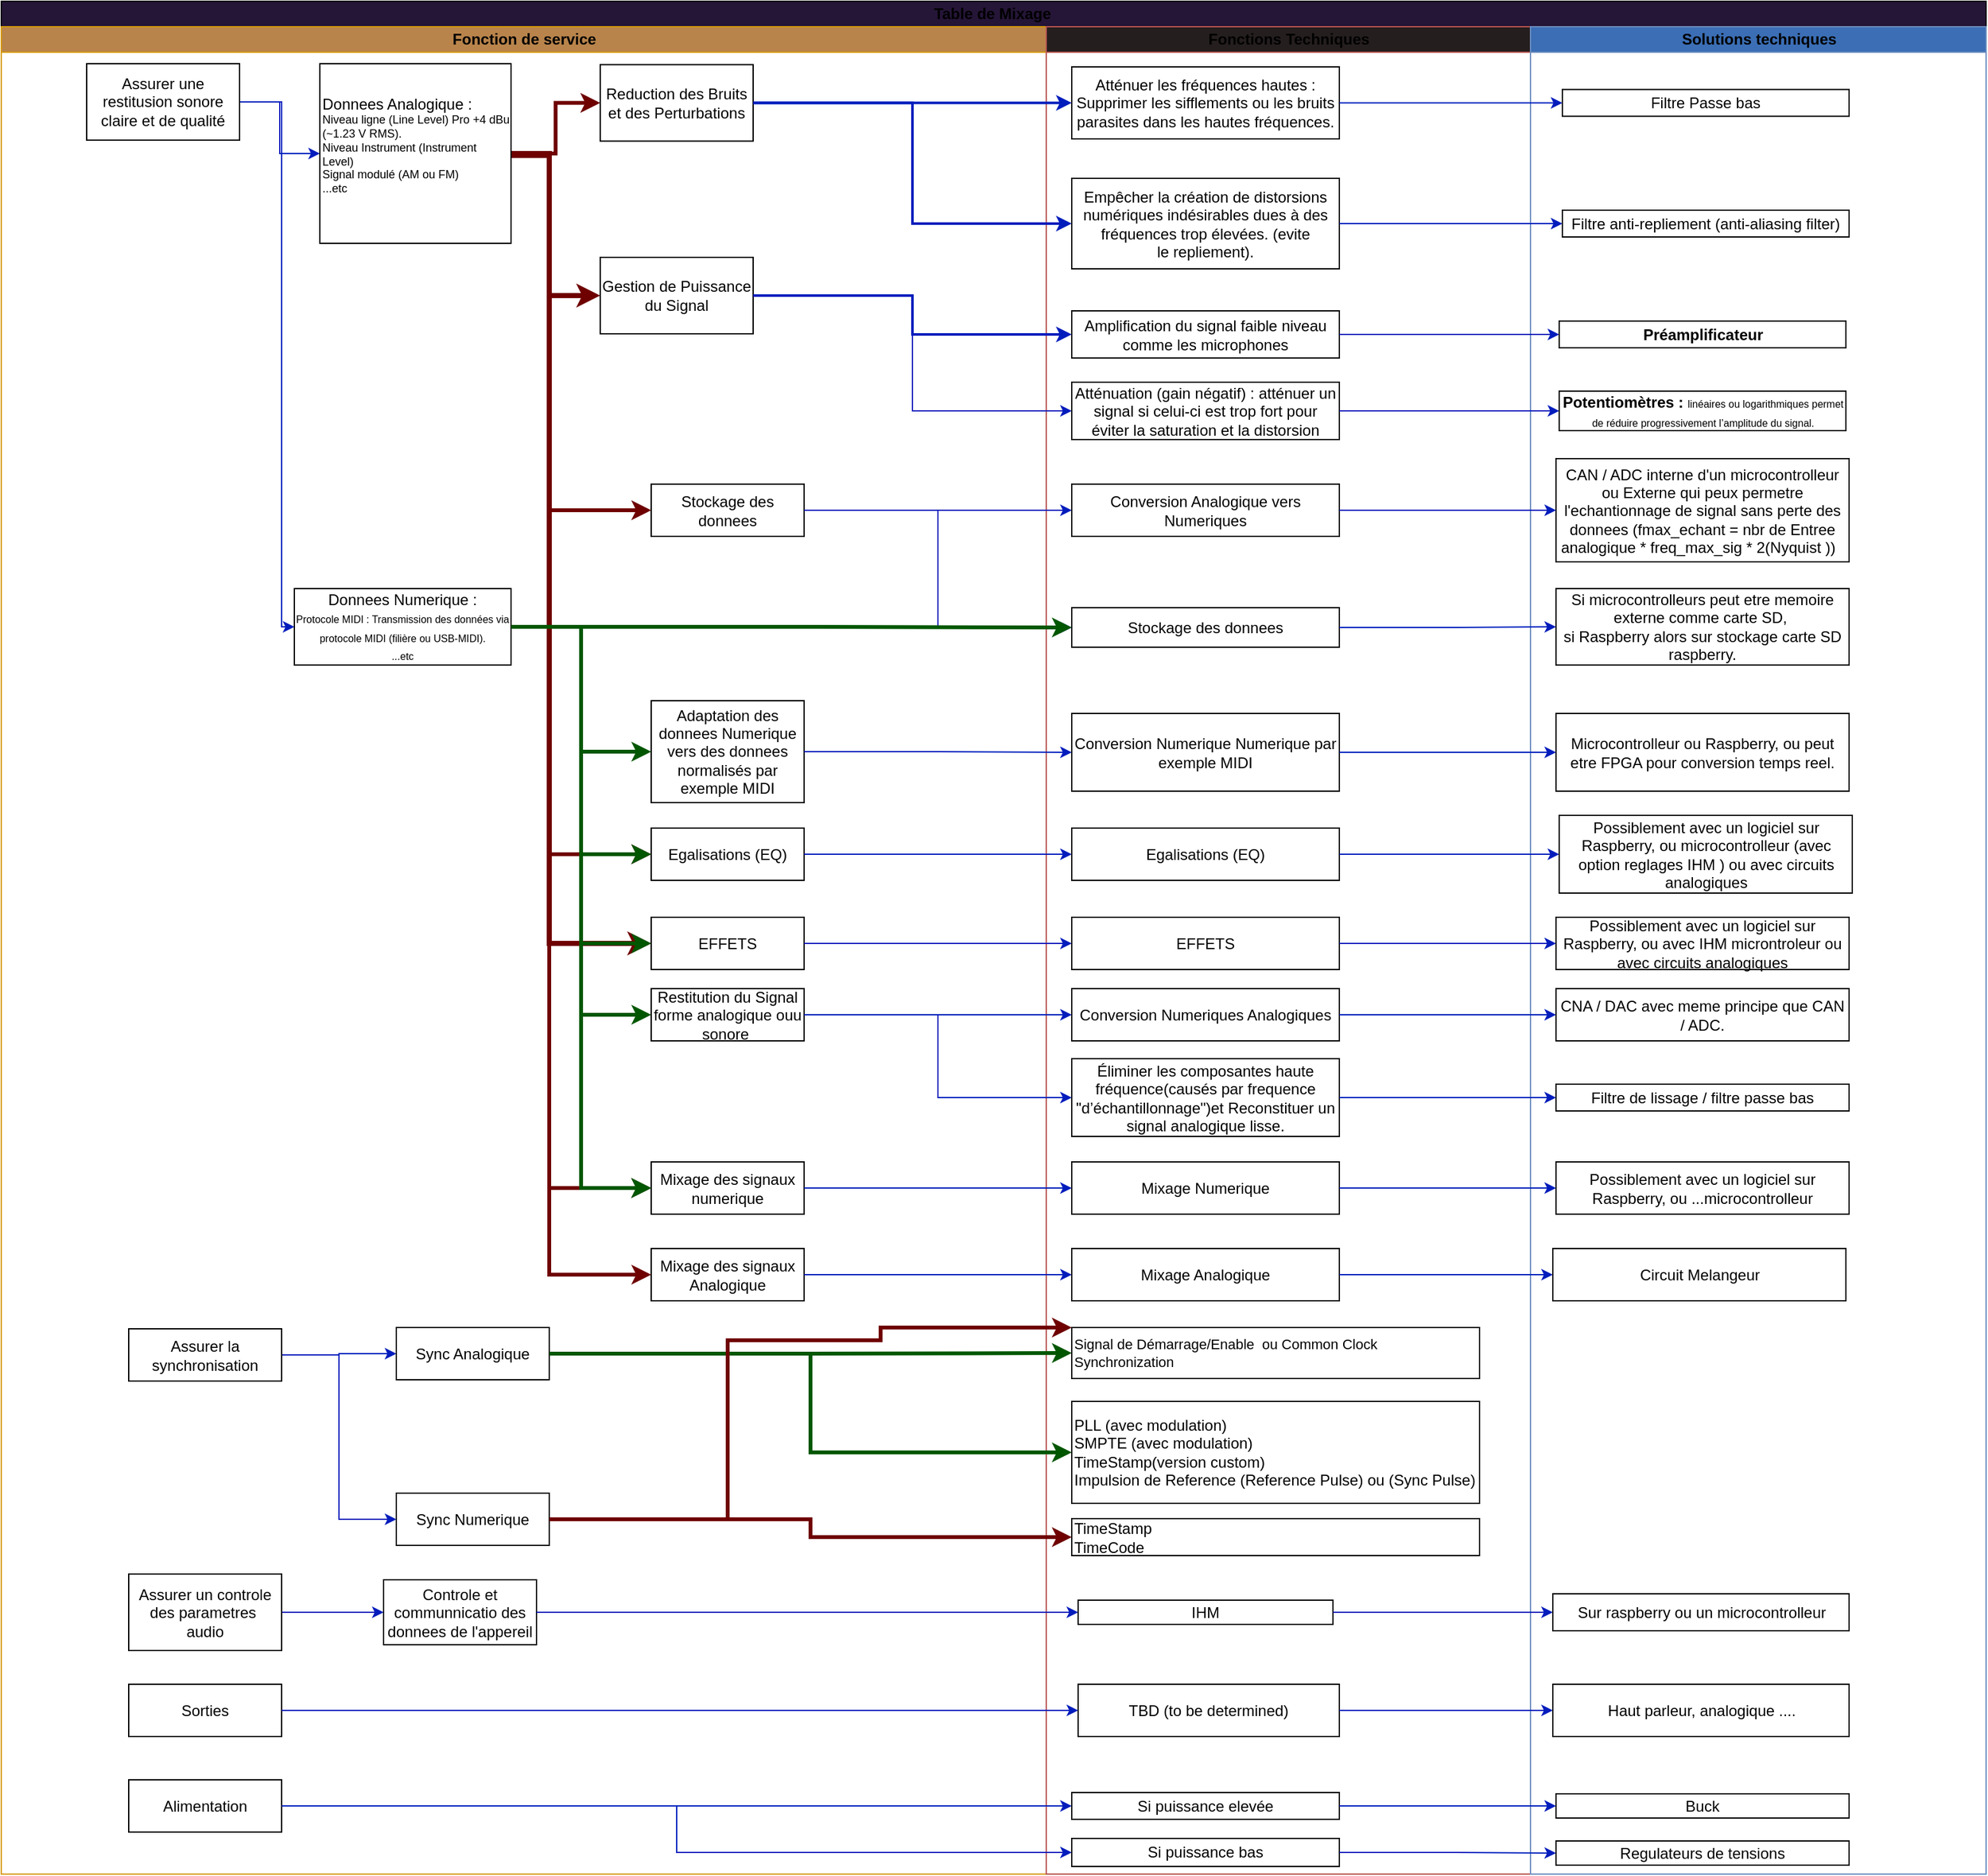 <mxfile version="24.7.17">
  <diagram id="6a731a19-8d31-9384-78a2-239565b7b9f0" name="Page-1">
    <mxGraphModel dx="3647" dy="711" grid="1" gridSize="10" guides="1" tooltips="1" connect="1" arrows="1" fold="1" page="1" pageScale="1" pageWidth="1169" pageHeight="827" background="none" math="0" shadow="0">
      <root>
        <mxCell id="0" />
        <mxCell id="1" parent="0" />
        <mxCell id="WxhljROpXA_u65GxqI4i-143" value="Table de Mixage&amp;nbsp;" style="swimlane;childLayout=stackLayout;resizeParent=1;resizeParentMax=0;startSize=20;html=1;fillColor=#251537;" parent="1" vertex="1">
          <mxGeometry x="-140" y="889" width="1557.5" height="1470" as="geometry" />
        </mxCell>
        <mxCell id="WxhljROpXA_u65GxqI4i-144" value="Fonction de service" style="swimlane;startSize=20;html=1;fillColor=#b9844b;strokeColor=#d79b00;" parent="WxhljROpXA_u65GxqI4i-143" vertex="1">
          <mxGeometry y="20" width="820" height="1450" as="geometry" />
        </mxCell>
        <mxCell id="Zh6ptsymcPPEeOih6X1j-1" value="Reduction des Bruits et des Perturbations" style="rounded=0;whiteSpace=wrap;html=1;" parent="WxhljROpXA_u65GxqI4i-144" vertex="1">
          <mxGeometry x="470" y="29.75" width="120" height="60" as="geometry" />
        </mxCell>
        <mxCell id="Zh6ptsymcPPEeOih6X1j-2" value="Gestion de Puissance du Signal" style="rounded=0;whiteSpace=wrap;html=1;" parent="WxhljROpXA_u65GxqI4i-144" vertex="1">
          <mxGeometry x="470" y="181" width="120" height="60" as="geometry" />
        </mxCell>
        <mxCell id="Zh6ptsymcPPEeOih6X1j-5" value="Stockage des donnees" style="rounded=0;whiteSpace=wrap;html=1;" parent="WxhljROpXA_u65GxqI4i-144" vertex="1">
          <mxGeometry x="510" y="359" width="120" height="41" as="geometry" />
        </mxCell>
        <mxCell id="Zh6ptsymcPPEeOih6X1j-6" value="Egalisations (EQ)" style="rounded=0;whiteSpace=wrap;html=1;" parent="WxhljROpXA_u65GxqI4i-144" vertex="1">
          <mxGeometry x="510" y="629" width="120" height="41" as="geometry" />
        </mxCell>
        <mxCell id="Zh6ptsymcPPEeOih6X1j-7" value="EFFETS" style="rounded=0;whiteSpace=wrap;html=1;" parent="WxhljROpXA_u65GxqI4i-144" vertex="1">
          <mxGeometry x="510" y="699" width="120" height="41" as="geometry" />
        </mxCell>
        <mxCell id="Zh6ptsymcPPEeOih6X1j-8" value="Restitution du Signal forme analogique ouu sonore&amp;nbsp;" style="rounded=0;whiteSpace=wrap;html=1;" parent="WxhljROpXA_u65GxqI4i-144" vertex="1">
          <mxGeometry x="510" y="755" width="120" height="41" as="geometry" />
        </mxCell>
        <mxCell id="Zh6ptsymcPPEeOih6X1j-10" value="Mixage des signaux numerique" style="rounded=0;whiteSpace=wrap;html=1;" parent="WxhljROpXA_u65GxqI4i-144" vertex="1">
          <mxGeometry x="510" y="891" width="120" height="41" as="geometry" />
        </mxCell>
        <mxCell id="Zh6ptsymcPPEeOih6X1j-4" value="Adaptation des donnees Numerique vers des donnees normalisés par exemple MIDI" style="rounded=0;whiteSpace=wrap;html=1;" parent="WxhljROpXA_u65GxqI4i-144" vertex="1">
          <mxGeometry x="510" y="529" width="120" height="80" as="geometry" />
        </mxCell>
        <mxCell id="Zh6ptsymcPPEeOih6X1j-11" value="Mixage des signaux Analogique" style="rounded=0;whiteSpace=wrap;html=1;" parent="WxhljROpXA_u65GxqI4i-144" vertex="1">
          <mxGeometry x="510" y="959" width="120" height="41" as="geometry" />
        </mxCell>
        <mxCell id="Zh6ptsymcPPEeOih6X1j-28" value="Sync Numerique" style="rounded=0;whiteSpace=wrap;html=1;" parent="WxhljROpXA_u65GxqI4i-144" vertex="1">
          <mxGeometry x="310" y="1151" width="120" height="41" as="geometry" />
        </mxCell>
        <mxCell id="Zh6ptsymcPPEeOih6X1j-29" value="Controle et communnicatio des donnees de l&#39;appereil" style="rounded=0;whiteSpace=wrap;html=1;" parent="WxhljROpXA_u65GxqI4i-144" vertex="1">
          <mxGeometry x="300" y="1219" width="120" height="51" as="geometry" />
        </mxCell>
        <mxCell id="Zh6ptsymcPPEeOih6X1j-12" value="Sorties" style="rounded=0;whiteSpace=wrap;html=1;" parent="WxhljROpXA_u65GxqI4i-144" vertex="1">
          <mxGeometry x="100" y="1301" width="120" height="41" as="geometry" />
        </mxCell>
        <mxCell id="Zh6ptsymcPPEeOih6X1j-44" value="Alimentation" style="rounded=0;whiteSpace=wrap;html=1;" parent="WxhljROpXA_u65GxqI4i-144" vertex="1">
          <mxGeometry x="100" y="1376" width="120" height="41" as="geometry" />
        </mxCell>
        <mxCell id="AlM63dtBuZWH9FZEEwoS-2" style="edgeStyle=orthogonalEdgeStyle;rounded=0;orthogonalLoop=1;jettySize=auto;html=1;exitX=1;exitY=0.5;exitDx=0;exitDy=0;entryX=0;entryY=0.5;entryDx=0;entryDy=0;fillColor=#0050ef;strokeColor=#001DBC;" parent="WxhljROpXA_u65GxqI4i-144" source="2kZqm64FnTIh9KLLjt35-1" target="AlM63dtBuZWH9FZEEwoS-3" edge="1">
          <mxGeometry relative="1" as="geometry">
            <mxPoint x="160" y="59" as="targetPoint" />
          </mxGeometry>
        </mxCell>
        <mxCell id="AlM63dtBuZWH9FZEEwoS-19" style="edgeStyle=orthogonalEdgeStyle;rounded=0;orthogonalLoop=1;jettySize=auto;html=1;exitX=1;exitY=0.5;exitDx=0;exitDy=0;entryX=0;entryY=0.5;entryDx=0;entryDy=0;fillColor=#0050ef;strokeColor=#001DBC;" parent="WxhljROpXA_u65GxqI4i-144" source="2kZqm64FnTIh9KLLjt35-1" target="AlM63dtBuZWH9FZEEwoS-4" edge="1">
          <mxGeometry relative="1" as="geometry">
            <Array as="points">
              <mxPoint x="220" y="59" />
              <mxPoint x="220" y="471" />
            </Array>
          </mxGeometry>
        </mxCell>
        <mxCell id="2kZqm64FnTIh9KLLjt35-1" value="Assurer une restitusion sonore claire et de qualité" style="rounded=0;whiteSpace=wrap;html=1;" parent="WxhljROpXA_u65GxqI4i-144" vertex="1">
          <mxGeometry x="67" y="29" width="120" height="60" as="geometry" />
        </mxCell>
        <mxCell id="2kZqm64FnTIh9KLLjt35-12" style="edgeStyle=orthogonalEdgeStyle;rounded=0;orthogonalLoop=1;jettySize=auto;html=1;exitX=1;exitY=0.5;exitDx=0;exitDy=0;entryX=0;entryY=0.5;entryDx=0;entryDy=0;fillColor=#0050ef;strokeColor=#001DBC;" parent="WxhljROpXA_u65GxqI4i-144" source="2kZqm64FnTIh9KLLjt35-11" target="Zh6ptsymcPPEeOih6X1j-29" edge="1">
          <mxGeometry relative="1" as="geometry" />
        </mxCell>
        <mxCell id="2kZqm64FnTIh9KLLjt35-11" value="Assurer un controle des parametres&amp;nbsp; audio" style="rounded=0;whiteSpace=wrap;html=1;" parent="WxhljROpXA_u65GxqI4i-144" vertex="1">
          <mxGeometry x="100" y="1214.5" width="120" height="60" as="geometry" />
        </mxCell>
        <mxCell id="2kZqm64FnTIh9KLLjt35-14" style="edgeStyle=orthogonalEdgeStyle;rounded=0;orthogonalLoop=1;jettySize=auto;html=1;exitX=1;exitY=0.5;exitDx=0;exitDy=0;entryX=0;entryY=0.5;entryDx=0;entryDy=0;fillColor=#0050ef;strokeColor=#001DBC;" parent="WxhljROpXA_u65GxqI4i-144" source="2kZqm64FnTIh9KLLjt35-13" target="Zh6ptsymcPPEeOih6X1j-28" edge="1">
          <mxGeometry relative="1" as="geometry" />
        </mxCell>
        <mxCell id="AlM63dtBuZWH9FZEEwoS-23" style="edgeStyle=orthogonalEdgeStyle;rounded=0;orthogonalLoop=1;jettySize=auto;html=1;exitX=1;exitY=0.5;exitDx=0;exitDy=0;entryX=0;entryY=0.5;entryDx=0;entryDy=0;fillColor=#0050ef;strokeColor=#001DBC;" parent="WxhljROpXA_u65GxqI4i-144" source="2kZqm64FnTIh9KLLjt35-13" target="AlM63dtBuZWH9FZEEwoS-22" edge="1">
          <mxGeometry relative="1" as="geometry" />
        </mxCell>
        <mxCell id="2kZqm64FnTIh9KLLjt35-13" value="Assurer la synchronisation" style="rounded=0;whiteSpace=wrap;html=1;" parent="WxhljROpXA_u65GxqI4i-144" vertex="1">
          <mxGeometry x="100" y="1022" width="120" height="41" as="geometry" />
        </mxCell>
        <mxCell id="AlM63dtBuZWH9FZEEwoS-6" style="edgeStyle=orthogonalEdgeStyle;rounded=0;orthogonalLoop=1;jettySize=auto;html=1;exitX=1;exitY=0.5;exitDx=0;exitDy=0;entryX=0;entryY=0.5;entryDx=0;entryDy=0;fillColor=#a20025;strokeColor=#6F0000;strokeWidth=3;" parent="WxhljROpXA_u65GxqI4i-144" source="AlM63dtBuZWH9FZEEwoS-3" target="Zh6ptsymcPPEeOih6X1j-1" edge="1">
          <mxGeometry relative="1" as="geometry" />
        </mxCell>
        <mxCell id="AlM63dtBuZWH9FZEEwoS-7" style="edgeStyle=orthogonalEdgeStyle;rounded=0;orthogonalLoop=1;jettySize=auto;html=1;exitX=1;exitY=0.5;exitDx=0;exitDy=0;entryX=0;entryY=0.5;entryDx=0;entryDy=0;fillColor=#a20025;strokeColor=#6F0000;strokeWidth=4;" parent="WxhljROpXA_u65GxqI4i-144" source="AlM63dtBuZWH9FZEEwoS-3" target="Zh6ptsymcPPEeOih6X1j-2" edge="1">
          <mxGeometry relative="1" as="geometry">
            <Array as="points">
              <mxPoint x="430" y="100" />
              <mxPoint x="430" y="211" />
            </Array>
          </mxGeometry>
        </mxCell>
        <mxCell id="AlM63dtBuZWH9FZEEwoS-11" style="edgeStyle=orthogonalEdgeStyle;rounded=0;orthogonalLoop=1;jettySize=auto;html=1;exitX=1;exitY=0.5;exitDx=0;exitDy=0;entryX=0;entryY=0.5;entryDx=0;entryDy=0;fillColor=#a20025;strokeColor=#6F0000;strokeWidth=3;" parent="WxhljROpXA_u65GxqI4i-144" source="AlM63dtBuZWH9FZEEwoS-3" target="Zh6ptsymcPPEeOih6X1j-6" edge="1">
          <mxGeometry relative="1" as="geometry">
            <Array as="points">
              <mxPoint x="400" y="101" />
              <mxPoint x="430" y="101" />
              <mxPoint x="430" y="650" />
            </Array>
          </mxGeometry>
        </mxCell>
        <mxCell id="AlM63dtBuZWH9FZEEwoS-12" style="edgeStyle=orthogonalEdgeStyle;rounded=0;orthogonalLoop=1;jettySize=auto;html=1;exitX=1;exitY=0.5;exitDx=0;exitDy=0;entryX=0;entryY=0.5;entryDx=0;entryDy=0;fillColor=#a20025;strokeColor=#6F0000;strokeWidth=4;" parent="WxhljROpXA_u65GxqI4i-144" source="AlM63dtBuZWH9FZEEwoS-3" target="Zh6ptsymcPPEeOih6X1j-7" edge="1">
          <mxGeometry relative="1" as="geometry">
            <Array as="points">
              <mxPoint x="400" y="101" />
              <mxPoint x="430" y="101" />
              <mxPoint x="430" y="720" />
            </Array>
          </mxGeometry>
        </mxCell>
        <mxCell id="AlM63dtBuZWH9FZEEwoS-16" style="edgeStyle=orthogonalEdgeStyle;rounded=0;orthogonalLoop=1;jettySize=auto;html=1;exitX=1;exitY=0.5;exitDx=0;exitDy=0;entryX=0;entryY=0.5;entryDx=0;entryDy=0;fillColor=#a20025;strokeColor=#6F0000;strokeWidth=3;" parent="WxhljROpXA_u65GxqI4i-144" source="AlM63dtBuZWH9FZEEwoS-3" target="Zh6ptsymcPPEeOih6X1j-10" edge="1">
          <mxGeometry relative="1" as="geometry">
            <Array as="points">
              <mxPoint x="430" y="100" />
              <mxPoint x="430" y="912" />
            </Array>
          </mxGeometry>
        </mxCell>
        <mxCell id="AlM63dtBuZWH9FZEEwoS-18" style="edgeStyle=orthogonalEdgeStyle;rounded=0;orthogonalLoop=1;jettySize=auto;html=1;exitX=1;exitY=0.5;exitDx=0;exitDy=0;entryX=0;entryY=0.5;entryDx=0;entryDy=0;fillColor=#a20025;strokeColor=#6F0000;strokeWidth=3;" parent="WxhljROpXA_u65GxqI4i-144" source="AlM63dtBuZWH9FZEEwoS-3" target="Zh6ptsymcPPEeOih6X1j-5" edge="1">
          <mxGeometry relative="1" as="geometry">
            <Array as="points">
              <mxPoint x="400" y="101" />
              <mxPoint x="430" y="101" />
              <mxPoint x="430" y="380" />
            </Array>
          </mxGeometry>
        </mxCell>
        <mxCell id="AlM63dtBuZWH9FZEEwoS-20" style="edgeStyle=orthogonalEdgeStyle;rounded=0;orthogonalLoop=1;jettySize=auto;html=1;exitX=1;exitY=0.5;exitDx=0;exitDy=0;entryX=0;entryY=0.5;entryDx=0;entryDy=0;fillColor=#a20025;strokeColor=#6F0000;strokeWidth=3;" parent="WxhljROpXA_u65GxqI4i-144" source="AlM63dtBuZWH9FZEEwoS-3" target="Zh6ptsymcPPEeOih6X1j-11" edge="1">
          <mxGeometry relative="1" as="geometry">
            <Array as="points">
              <mxPoint x="430" y="100" />
              <mxPoint x="430" y="980" />
            </Array>
          </mxGeometry>
        </mxCell>
        <mxCell id="AlM63dtBuZWH9FZEEwoS-3" value="Donnees Analogique :&lt;div style=&quot;font-size: 9px;&quot;&gt;&lt;div&gt;Niveau ligne (Line Level) Pro +4 dBu (~1.23 V RMS).&lt;/div&gt;&lt;div&gt;Niveau Instrument (Instrument Level)&amp;nbsp;&lt;/div&gt;&lt;div&gt;Signal modulé (AM ou FM)&lt;/div&gt;&lt;div&gt;...etc&lt;/div&gt;&lt;/div&gt;&lt;div&gt;&lt;br&gt;&lt;/div&gt;" style="rounded=0;whiteSpace=wrap;html=1;align=left;" parent="WxhljROpXA_u65GxqI4i-144" vertex="1">
          <mxGeometry x="250" y="29" width="150" height="141" as="geometry" />
        </mxCell>
        <mxCell id="AlM63dtBuZWH9FZEEwoS-8" style="edgeStyle=orthogonalEdgeStyle;rounded=0;orthogonalLoop=1;jettySize=auto;html=1;exitX=1;exitY=0.5;exitDx=0;exitDy=0;entryX=0;entryY=0.5;entryDx=0;entryDy=0;fillColor=#008a00;strokeColor=#005700;strokeWidth=3;" parent="WxhljROpXA_u65GxqI4i-144" source="AlM63dtBuZWH9FZEEwoS-4" target="Zh6ptsymcPPEeOih6X1j-4" edge="1">
          <mxGeometry relative="1" as="geometry" />
        </mxCell>
        <mxCell id="AlM63dtBuZWH9FZEEwoS-9" style="edgeStyle=orthogonalEdgeStyle;rounded=0;orthogonalLoop=1;jettySize=auto;html=1;exitX=1;exitY=0.5;exitDx=0;exitDy=0;entryX=0;entryY=0.5;entryDx=0;entryDy=0;fillColor=#008a00;strokeColor=#005700;strokeWidth=3;" parent="WxhljROpXA_u65GxqI4i-144" source="AlM63dtBuZWH9FZEEwoS-4" target="Zh6ptsymcPPEeOih6X1j-6" edge="1">
          <mxGeometry relative="1" as="geometry" />
        </mxCell>
        <mxCell id="AlM63dtBuZWH9FZEEwoS-10" style="edgeStyle=orthogonalEdgeStyle;rounded=0;orthogonalLoop=1;jettySize=auto;html=1;exitX=1;exitY=0.5;exitDx=0;exitDy=0;entryX=0;entryY=0.5;entryDx=0;entryDy=0;fillColor=#008a00;strokeColor=#005700;strokeWidth=3;" parent="WxhljROpXA_u65GxqI4i-144" source="AlM63dtBuZWH9FZEEwoS-4" target="Zh6ptsymcPPEeOih6X1j-7" edge="1">
          <mxGeometry relative="1" as="geometry" />
        </mxCell>
        <mxCell id="AlM63dtBuZWH9FZEEwoS-14" style="edgeStyle=orthogonalEdgeStyle;rounded=0;orthogonalLoop=1;jettySize=auto;html=1;exitX=1;exitY=0.5;exitDx=0;exitDy=0;entryX=0;entryY=0.5;entryDx=0;entryDy=0;fillColor=#008a00;strokeColor=#005700;strokeWidth=3;" parent="WxhljROpXA_u65GxqI4i-144" source="AlM63dtBuZWH9FZEEwoS-4" target="Zh6ptsymcPPEeOih6X1j-8" edge="1">
          <mxGeometry relative="1" as="geometry" />
        </mxCell>
        <mxCell id="AlM63dtBuZWH9FZEEwoS-15" style="edgeStyle=orthogonalEdgeStyle;rounded=0;orthogonalLoop=1;jettySize=auto;html=1;exitX=1;exitY=0.5;exitDx=0;exitDy=0;entryX=0;entryY=0.5;entryDx=0;entryDy=0;strokeWidth=3;fillColor=#008a00;strokeColor=#005700;" parent="WxhljROpXA_u65GxqI4i-144" source="AlM63dtBuZWH9FZEEwoS-4" target="Zh6ptsymcPPEeOih6X1j-10" edge="1">
          <mxGeometry relative="1" as="geometry" />
        </mxCell>
        <mxCell id="AlM63dtBuZWH9FZEEwoS-21" style="edgeStyle=orthogonalEdgeStyle;rounded=0;orthogonalLoop=1;jettySize=auto;html=1;exitX=1;exitY=0.5;exitDx=0;exitDy=0;entryX=0;entryY=0.5;entryDx=0;entryDy=0;fillColor=#008a00;strokeColor=#005700;strokeWidth=3;" parent="WxhljROpXA_u65GxqI4i-144" source="AlM63dtBuZWH9FZEEwoS-4" target="Zh6ptsymcPPEeOih6X1j-10" edge="1">
          <mxGeometry relative="1" as="geometry" />
        </mxCell>
        <mxCell id="AlM63dtBuZWH9FZEEwoS-4" value="Donnees Numerique :&lt;div&gt;&lt;div&gt;&lt;font style=&quot;font-size: 8px;&quot;&gt;Protocole MIDI : Transmission des données via protocole MIDI (filière ou USB-MIDI).&lt;/font&gt;&lt;/div&gt;&lt;div&gt;&lt;font style=&quot;font-size: 8px;&quot;&gt;...etc&lt;/font&gt;&lt;/div&gt;&lt;/div&gt;" style="rounded=0;whiteSpace=wrap;html=1;" parent="WxhljROpXA_u65GxqI4i-144" vertex="1">
          <mxGeometry x="230" y="441" width="170" height="60" as="geometry" />
        </mxCell>
        <mxCell id="AlM63dtBuZWH9FZEEwoS-22" value="Sync Analogique" style="rounded=0;whiteSpace=wrap;html=1;" parent="WxhljROpXA_u65GxqI4i-144" vertex="1">
          <mxGeometry x="310" y="1021" width="120" height="41" as="geometry" />
        </mxCell>
        <mxCell id="WxhljROpXA_u65GxqI4i-145" value="Fonctions Techniques" style="swimlane;startSize=20;html=1;fillColor=#251e1e;strokeColor=#b85450;" parent="WxhljROpXA_u65GxqI4i-143" vertex="1">
          <mxGeometry x="820" y="20" width="380" height="1450" as="geometry" />
        </mxCell>
        <mxCell id="Zh6ptsymcPPEeOih6X1j-45" value="Atténuer les fréquences hautes : Supprimer les sifflements ou les bruits parasites dans les hautes fréquences." style="rounded=0;whiteSpace=wrap;html=1;" parent="WxhljROpXA_u65GxqI4i-145" vertex="1">
          <mxGeometry x="20" y="31.5" width="210" height="56.5" as="geometry" />
        </mxCell>
        <mxCell id="Zh6ptsymcPPEeOih6X1j-50" value="Empêcher la création de distorsions numériques indésirables dues à des fréquences trop élevées. (evite le&amp;nbsp;repliement)." style="rounded=0;whiteSpace=wrap;html=1;" parent="WxhljROpXA_u65GxqI4i-145" vertex="1">
          <mxGeometry x="20" y="119" width="210" height="71" as="geometry" />
        </mxCell>
        <mxCell id="Zh6ptsymcPPEeOih6X1j-56" value="Amplification du signal&amp;nbsp;faible niveau comme les microphones" style="rounded=0;whiteSpace=wrap;html=1;" parent="WxhljROpXA_u65GxqI4i-145" vertex="1">
          <mxGeometry x="20" y="223" width="210" height="37" as="geometry" />
        </mxCell>
        <mxCell id="Zh6ptsymcPPEeOih6X1j-60" value="Atténuation&amp;nbsp;(gain négatif) : atténuer un signal si celui-ci est trop fort pour éviter la saturation et la distorsion" style="rounded=0;whiteSpace=wrap;html=1;" parent="WxhljROpXA_u65GxqI4i-145" vertex="1">
          <mxGeometry x="20" y="279" width="210" height="45" as="geometry" />
        </mxCell>
        <mxCell id="Zh6ptsymcPPEeOih6X1j-73" value="Conversion Analogique vers Numeriques" style="rounded=0;whiteSpace=wrap;html=1;" parent="WxhljROpXA_u65GxqI4i-145" vertex="1">
          <mxGeometry x="20" y="359" width="210" height="41" as="geometry" />
        </mxCell>
        <mxCell id="Zh6ptsymcPPEeOih6X1j-75" value="Stockage des donnees" style="rounded=0;whiteSpace=wrap;html=1;" parent="WxhljROpXA_u65GxqI4i-145" vertex="1">
          <mxGeometry x="20" y="456" width="210" height="31" as="geometry" />
        </mxCell>
        <mxCell id="Zh6ptsymcPPEeOih6X1j-81" value="Conversion Numerique Numerique par exemple MIDI" style="rounded=0;whiteSpace=wrap;html=1;" parent="WxhljROpXA_u65GxqI4i-145" vertex="1">
          <mxGeometry x="20" y="539" width="210" height="61" as="geometry" />
        </mxCell>
        <mxCell id="Zh6ptsymcPPEeOih6X1j-85" value="Egalisations (EQ)" style="rounded=0;whiteSpace=wrap;html=1;" parent="WxhljROpXA_u65GxqI4i-145" vertex="1">
          <mxGeometry x="20" y="629" width="210" height="41" as="geometry" />
        </mxCell>
        <mxCell id="Zh6ptsymcPPEeOih6X1j-89" value="EFFETS" style="rounded=0;whiteSpace=wrap;html=1;" parent="WxhljROpXA_u65GxqI4i-145" vertex="1">
          <mxGeometry x="20" y="699" width="210" height="41" as="geometry" />
        </mxCell>
        <mxCell id="Zh6ptsymcPPEeOih6X1j-92" value="Conversion Numeriques Analogiques" style="rounded=0;whiteSpace=wrap;html=1;" parent="WxhljROpXA_u65GxqI4i-145" vertex="1">
          <mxGeometry x="20" y="755" width="210" height="41" as="geometry" />
        </mxCell>
        <mxCell id="Zh6ptsymcPPEeOih6X1j-97" value="Éliminer les composantes haute fréquence(causés par frequence &quot;d’échantillonnage&quot;)et&amp;nbsp;Reconstituer un signal analogique lisse." style="rounded=0;whiteSpace=wrap;html=1;" parent="WxhljROpXA_u65GxqI4i-145" vertex="1">
          <mxGeometry x="20" y="810" width="210" height="61" as="geometry" />
        </mxCell>
        <mxCell id="Zh6ptsymcPPEeOih6X1j-101" value="Mixage Numerique" style="rounded=0;whiteSpace=wrap;html=1;" parent="WxhljROpXA_u65GxqI4i-145" vertex="1">
          <mxGeometry x="20" y="891" width="210" height="41" as="geometry" />
        </mxCell>
        <mxCell id="Zh6ptsymcPPEeOih6X1j-105" value="Mixage Analogique" style="rounded=0;whiteSpace=wrap;html=1;" parent="WxhljROpXA_u65GxqI4i-145" vertex="1">
          <mxGeometry x="20" y="959" width="210" height="41" as="geometry" />
        </mxCell>
        <mxCell id="Zh6ptsymcPPEeOih6X1j-109" value="Si puissance elevée" style="rounded=0;whiteSpace=wrap;html=1;" parent="WxhljROpXA_u65GxqI4i-145" vertex="1">
          <mxGeometry x="20" y="1386" width="210" height="21" as="geometry" />
        </mxCell>
        <mxCell id="Zh6ptsymcPPEeOih6X1j-110" value="Si puissance bas" style="rounded=0;whiteSpace=wrap;html=1;" parent="WxhljROpXA_u65GxqI4i-145" vertex="1">
          <mxGeometry x="20" y="1422" width="210" height="22" as="geometry" />
        </mxCell>
        <mxCell id="Zh6ptsymcPPEeOih6X1j-117" value="IHM" style="rounded=0;whiteSpace=wrap;html=1;" parent="WxhljROpXA_u65GxqI4i-145" vertex="1">
          <mxGeometry x="25" y="1235" width="200" height="19" as="geometry" />
        </mxCell>
        <mxCell id="Zh6ptsymcPPEeOih6X1j-121" value="TBD (to be determined)" style="rounded=0;whiteSpace=wrap;html=1;" parent="WxhljROpXA_u65GxqI4i-145" vertex="1">
          <mxGeometry x="25" y="1301" width="205" height="41" as="geometry" />
        </mxCell>
        <mxCell id="AlM63dtBuZWH9FZEEwoS-44" value="&lt;div&gt;PLL (avec modulation)&lt;/div&gt;&lt;div&gt;SMPTE (avec modulation)&lt;/div&gt;&lt;div&gt;TimeStamp(version custom)&lt;/div&gt;&lt;div&gt;&lt;div&gt;Impulsion de Reference (Reference Pulse) ou (Sync Pulse)&lt;/div&gt;&lt;/div&gt;" style="rounded=0;whiteSpace=wrap;html=1;align=left;" parent="WxhljROpXA_u65GxqI4i-145" vertex="1">
          <mxGeometry x="20" y="1079" width="320" height="80" as="geometry" />
        </mxCell>
        <mxCell id="AlM63dtBuZWH9FZEEwoS-45" value="&lt;div&gt;TimeStamp&lt;/div&gt;&lt;div&gt;TimeCode&lt;/div&gt;" style="rounded=0;whiteSpace=wrap;html=1;align=left;" parent="WxhljROpXA_u65GxqI4i-145" vertex="1">
          <mxGeometry x="20" y="1171" width="320" height="29" as="geometry" />
        </mxCell>
        <mxCell id="AlM63dtBuZWH9FZEEwoS-46" value="&lt;div style=&quot;font-size: 11px;&quot;&gt;&lt;font style=&quot;font-size: 11px;&quot;&gt;Signal de Démarrage/Enable&amp;nbsp; ou Common Clock Synchronization&lt;/font&gt;&lt;/div&gt;" style="rounded=0;whiteSpace=wrap;html=1;align=left;" parent="WxhljROpXA_u65GxqI4i-145" vertex="1">
          <mxGeometry x="20" y="1021" width="320" height="40" as="geometry" />
        </mxCell>
        <mxCell id="WxhljROpXA_u65GxqI4i-146" value="Solutions techniques" style="swimlane;startSize=20;html=1;fillColor=#3b6eb5;strokeColor=#6c8ebf;" parent="WxhljROpXA_u65GxqI4i-143" vertex="1">
          <mxGeometry x="1200" y="20" width="357.5" height="1450" as="geometry" />
        </mxCell>
        <mxCell id="Zh6ptsymcPPEeOih6X1j-48" value="Filtre Passe bas" style="rounded=0;whiteSpace=wrap;html=1;" parent="WxhljROpXA_u65GxqI4i-146" vertex="1">
          <mxGeometry x="25" y="49.25" width="225" height="21" as="geometry" />
        </mxCell>
        <mxCell id="Zh6ptsymcPPEeOih6X1j-53" value="Filtre anti-repliement (anti-aliasing filter)" style="rounded=0;whiteSpace=wrap;html=1;" parent="WxhljROpXA_u65GxqI4i-146" vertex="1">
          <mxGeometry x="25" y="144" width="225" height="21" as="geometry" />
        </mxCell>
        <mxCell id="Zh6ptsymcPPEeOih6X1j-58" value="&lt;strong&gt;Préamplificateur&lt;/strong&gt;" style="rounded=0;whiteSpace=wrap;html=1;" parent="WxhljROpXA_u65GxqI4i-146" vertex="1">
          <mxGeometry x="22.5" y="231" width="225" height="21" as="geometry" />
        </mxCell>
        <mxCell id="Zh6ptsymcPPEeOih6X1j-65" value="&lt;b&gt;Potentiomètres :&amp;nbsp;&lt;/b&gt;&lt;span style=&quot;font-size: 8px;&quot;&gt;linéaires ou logarithmiques permet de réduire progressivement l’amplitude du signal.&lt;/span&gt;" style="rounded=0;whiteSpace=wrap;html=1;" parent="WxhljROpXA_u65GxqI4i-146" vertex="1">
          <mxGeometry x="22.5" y="286" width="225" height="31" as="geometry" />
        </mxCell>
        <mxCell id="Zh6ptsymcPPEeOih6X1j-77" value="CAN / ADC interne d&#39;un microcontrolleur ou Externe qui peux permetre l&#39;echantionnage de signal sans perte des donnees (fmax_echant = nbr de Entree analogique * freq_max_sig * 2(Nyquist ))&amp;nbsp;&amp;nbsp;" style="rounded=0;whiteSpace=wrap;html=1;" parent="WxhljROpXA_u65GxqI4i-146" vertex="1">
          <mxGeometry x="20" y="339" width="230" height="81" as="geometry" />
        </mxCell>
        <mxCell id="Zh6ptsymcPPEeOih6X1j-79" value="Si microcontrolleurs peut etre memoire externe comme carte SD,&amp;nbsp;&lt;div&gt;si Raspberry alors sur stockage carte SD raspberry.&lt;/div&gt;" style="rounded=0;whiteSpace=wrap;html=1;" parent="WxhljROpXA_u65GxqI4i-146" vertex="1">
          <mxGeometry x="20" y="441" width="230" height="60" as="geometry" />
        </mxCell>
        <mxCell id="Zh6ptsymcPPEeOih6X1j-83" value="Microcontrolleur ou Raspberry, ou peut etre FPGA pour conversion temps reel." style="rounded=0;whiteSpace=wrap;html=1;" parent="WxhljROpXA_u65GxqI4i-146" vertex="1">
          <mxGeometry x="20" y="539" width="230" height="61" as="geometry" />
        </mxCell>
        <mxCell id="Zh6ptsymcPPEeOih6X1j-86" value="Possiblement avec un logiciel sur Raspberry, ou microcontrolleur (avec option reglages IHM ) ou avec circuits analogiques" style="rounded=0;whiteSpace=wrap;html=1;" parent="WxhljROpXA_u65GxqI4i-146" vertex="1">
          <mxGeometry x="22.5" y="619" width="230" height="61" as="geometry" />
        </mxCell>
        <mxCell id="Zh6ptsymcPPEeOih6X1j-90" value="Possiblement avec un logiciel sur Raspberry, ou avec IHM microntroleur ou avec circuits analogiques" style="rounded=0;whiteSpace=wrap;html=1;" parent="WxhljROpXA_u65GxqI4i-146" vertex="1">
          <mxGeometry x="20" y="699" width="230" height="41" as="geometry" />
        </mxCell>
        <mxCell id="Zh6ptsymcPPEeOih6X1j-95" value="CNA / DAC avec meme principe que CAN / ADC." style="rounded=0;whiteSpace=wrap;html=1;" parent="WxhljROpXA_u65GxqI4i-146" vertex="1">
          <mxGeometry x="20" y="755" width="230" height="41" as="geometry" />
        </mxCell>
        <mxCell id="Zh6ptsymcPPEeOih6X1j-99" value="Filtre de lissage / filtre passe bas" style="rounded=0;whiteSpace=wrap;html=1;" parent="WxhljROpXA_u65GxqI4i-146" vertex="1">
          <mxGeometry x="20" y="830" width="230" height="21" as="geometry" />
        </mxCell>
        <mxCell id="Zh6ptsymcPPEeOih6X1j-103" value="Possiblement avec un logiciel sur Raspberry, ou ...microcontrolleur" style="rounded=0;whiteSpace=wrap;html=1;" parent="WxhljROpXA_u65GxqI4i-146" vertex="1">
          <mxGeometry x="20" y="891" width="230" height="41" as="geometry" />
        </mxCell>
        <mxCell id="Zh6ptsymcPPEeOih6X1j-107" value="Circuit Melangeur" style="rounded=0;whiteSpace=wrap;html=1;" parent="WxhljROpXA_u65GxqI4i-146" vertex="1">
          <mxGeometry x="17.5" y="959" width="230" height="41" as="geometry" />
        </mxCell>
        <mxCell id="Zh6ptsymcPPEeOih6X1j-111" value="Regulateurs de tensions" style="rounded=0;whiteSpace=wrap;html=1;" parent="WxhljROpXA_u65GxqI4i-146" vertex="1">
          <mxGeometry x="20" y="1424" width="230" height="19" as="geometry" />
        </mxCell>
        <mxCell id="Zh6ptsymcPPEeOih6X1j-112" value="Buck" style="rounded=0;whiteSpace=wrap;html=1;" parent="WxhljROpXA_u65GxqI4i-146" vertex="1">
          <mxGeometry x="20" y="1387" width="230" height="19" as="geometry" />
        </mxCell>
        <mxCell id="Zh6ptsymcPPEeOih6X1j-119" value="Sur raspberry ou un microcontrolleur" style="rounded=0;whiteSpace=wrap;html=1;" parent="WxhljROpXA_u65GxqI4i-146" vertex="1">
          <mxGeometry x="17.5" y="1230" width="232.5" height="29" as="geometry" />
        </mxCell>
        <mxCell id="Zh6ptsymcPPEeOih6X1j-122" value="Haut parleur, analogique ...." style="rounded=0;whiteSpace=wrap;html=1;" parent="WxhljROpXA_u65GxqI4i-146" vertex="1">
          <mxGeometry x="17.5" y="1301" width="232.5" height="41" as="geometry" />
        </mxCell>
        <mxCell id="Zh6ptsymcPPEeOih6X1j-51" style="edgeStyle=orthogonalEdgeStyle;rounded=0;orthogonalLoop=1;jettySize=auto;html=1;exitX=1;exitY=0.5;exitDx=0;exitDy=0;entryX=0;entryY=0.5;entryDx=0;entryDy=0;strokeWidth=2;fillColor=#0050ef;strokeColor=#001DBC;" parent="WxhljROpXA_u65GxqI4i-143" source="Zh6ptsymcPPEeOih6X1j-1" target="Zh6ptsymcPPEeOih6X1j-45" edge="1">
          <mxGeometry relative="1" as="geometry" />
        </mxCell>
        <mxCell id="Zh6ptsymcPPEeOih6X1j-52" style="edgeStyle=orthogonalEdgeStyle;rounded=0;orthogonalLoop=1;jettySize=auto;html=1;exitX=1;exitY=0.5;exitDx=0;exitDy=0;entryX=0;entryY=0.5;entryDx=0;entryDy=0;strokeWidth=2;fillColor=#0050ef;strokeColor=#001DBC;" parent="WxhljROpXA_u65GxqI4i-143" source="Zh6ptsymcPPEeOih6X1j-1" target="Zh6ptsymcPPEeOih6X1j-50" edge="1">
          <mxGeometry relative="1" as="geometry" />
        </mxCell>
        <mxCell id="Zh6ptsymcPPEeOih6X1j-54" style="edgeStyle=orthogonalEdgeStyle;rounded=0;orthogonalLoop=1;jettySize=auto;html=1;exitX=1;exitY=0.5;exitDx=0;exitDy=0;entryX=0;entryY=0.5;entryDx=0;entryDy=0;fillColor=#0050ef;strokeColor=#001DBC;" parent="WxhljROpXA_u65GxqI4i-143" source="Zh6ptsymcPPEeOih6X1j-45" target="Zh6ptsymcPPEeOih6X1j-48" edge="1">
          <mxGeometry relative="1" as="geometry" />
        </mxCell>
        <mxCell id="Zh6ptsymcPPEeOih6X1j-55" style="edgeStyle=orthogonalEdgeStyle;rounded=0;orthogonalLoop=1;jettySize=auto;html=1;exitX=1;exitY=0.5;exitDx=0;exitDy=0;entryX=0;entryY=0.5;entryDx=0;entryDy=0;fillColor=#0050ef;strokeColor=#001DBC;" parent="WxhljROpXA_u65GxqI4i-143" source="Zh6ptsymcPPEeOih6X1j-50" target="Zh6ptsymcPPEeOih6X1j-53" edge="1">
          <mxGeometry relative="1" as="geometry" />
        </mxCell>
        <mxCell id="Zh6ptsymcPPEeOih6X1j-57" style="edgeStyle=orthogonalEdgeStyle;rounded=0;orthogonalLoop=1;jettySize=auto;html=1;exitX=1;exitY=0.5;exitDx=0;exitDy=0;entryX=0;entryY=0.5;entryDx=0;entryDy=0;strokeWidth=2;fillColor=#0050ef;strokeColor=#001DBC;" parent="WxhljROpXA_u65GxqI4i-143" source="Zh6ptsymcPPEeOih6X1j-2" target="Zh6ptsymcPPEeOih6X1j-56" edge="1">
          <mxGeometry relative="1" as="geometry">
            <mxPoint x="140" y="89" as="sourcePoint" />
            <mxPoint x="230" y="185" as="targetPoint" />
          </mxGeometry>
        </mxCell>
        <mxCell id="Zh6ptsymcPPEeOih6X1j-59" style="edgeStyle=orthogonalEdgeStyle;rounded=0;orthogonalLoop=1;jettySize=auto;html=1;exitX=1;exitY=0.5;exitDx=0;exitDy=0;entryX=0;entryY=0.5;entryDx=0;entryDy=0;fillColor=#0050ef;strokeColor=#001DBC;" parent="WxhljROpXA_u65GxqI4i-143" source="Zh6ptsymcPPEeOih6X1j-56" target="Zh6ptsymcPPEeOih6X1j-58" edge="1">
          <mxGeometry relative="1" as="geometry" />
        </mxCell>
        <mxCell id="Zh6ptsymcPPEeOih6X1j-63" style="edgeStyle=orthogonalEdgeStyle;rounded=0;orthogonalLoop=1;jettySize=auto;html=1;exitX=1;exitY=0.5;exitDx=0;exitDy=0;entryX=0;entryY=0.5;entryDx=0;entryDy=0;fillColor=#0050ef;strokeColor=#001DBC;" parent="WxhljROpXA_u65GxqI4i-143" source="Zh6ptsymcPPEeOih6X1j-2" target="Zh6ptsymcPPEeOih6X1j-60" edge="1">
          <mxGeometry relative="1" as="geometry" />
        </mxCell>
        <mxCell id="Zh6ptsymcPPEeOih6X1j-67" style="edgeStyle=orthogonalEdgeStyle;rounded=0;orthogonalLoop=1;jettySize=auto;html=1;exitX=1;exitY=0.5;exitDx=0;exitDy=0;entryX=0;entryY=0.5;entryDx=0;entryDy=0;fillColor=#0050ef;strokeColor=#001DBC;" parent="WxhljROpXA_u65GxqI4i-143" source="Zh6ptsymcPPEeOih6X1j-60" target="Zh6ptsymcPPEeOih6X1j-65" edge="1">
          <mxGeometry relative="1" as="geometry" />
        </mxCell>
        <mxCell id="Zh6ptsymcPPEeOih6X1j-74" style="edgeStyle=orthogonalEdgeStyle;rounded=0;orthogonalLoop=1;jettySize=auto;html=1;exitX=1;exitY=0.5;exitDx=0;exitDy=0;entryX=0;entryY=0.5;entryDx=0;entryDy=0;fillColor=#0050ef;strokeColor=#001DBC;" parent="WxhljROpXA_u65GxqI4i-143" source="Zh6ptsymcPPEeOih6X1j-5" target="Zh6ptsymcPPEeOih6X1j-73" edge="1">
          <mxGeometry relative="1" as="geometry" />
        </mxCell>
        <mxCell id="Zh6ptsymcPPEeOih6X1j-76" style="edgeStyle=orthogonalEdgeStyle;rounded=0;orthogonalLoop=1;jettySize=auto;html=1;exitX=1;exitY=0.5;exitDx=0;exitDy=0;entryX=0;entryY=0.5;entryDx=0;entryDy=0;fillColor=#0050ef;strokeColor=#001DBC;" parent="WxhljROpXA_u65GxqI4i-143" source="Zh6ptsymcPPEeOih6X1j-5" target="Zh6ptsymcPPEeOih6X1j-75" edge="1">
          <mxGeometry relative="1" as="geometry" />
        </mxCell>
        <mxCell id="Zh6ptsymcPPEeOih6X1j-78" style="edgeStyle=orthogonalEdgeStyle;rounded=0;orthogonalLoop=1;jettySize=auto;html=1;exitX=1;exitY=0.5;exitDx=0;exitDy=0;entryX=0;entryY=0.5;entryDx=0;entryDy=0;fillColor=#0050ef;strokeColor=#001DBC;" parent="WxhljROpXA_u65GxqI4i-143" source="Zh6ptsymcPPEeOih6X1j-73" target="Zh6ptsymcPPEeOih6X1j-77" edge="1">
          <mxGeometry relative="1" as="geometry" />
        </mxCell>
        <mxCell id="Zh6ptsymcPPEeOih6X1j-80" style="edgeStyle=orthogonalEdgeStyle;rounded=0;orthogonalLoop=1;jettySize=auto;html=1;exitX=1;exitY=0.5;exitDx=0;exitDy=0;entryX=0;entryY=0.5;entryDx=0;entryDy=0;fillColor=#0050ef;strokeColor=#001DBC;" parent="WxhljROpXA_u65GxqI4i-143" source="Zh6ptsymcPPEeOih6X1j-75" target="Zh6ptsymcPPEeOih6X1j-79" edge="1">
          <mxGeometry relative="1" as="geometry" />
        </mxCell>
        <mxCell id="Zh6ptsymcPPEeOih6X1j-82" style="edgeStyle=orthogonalEdgeStyle;rounded=0;orthogonalLoop=1;jettySize=auto;html=1;exitX=1;exitY=0.5;exitDx=0;exitDy=0;entryX=0;entryY=0.5;entryDx=0;entryDy=0;fillColor=#0050ef;strokeColor=#001DBC;" parent="WxhljROpXA_u65GxqI4i-143" source="Zh6ptsymcPPEeOih6X1j-4" target="Zh6ptsymcPPEeOih6X1j-81" edge="1">
          <mxGeometry relative="1" as="geometry" />
        </mxCell>
        <mxCell id="Zh6ptsymcPPEeOih6X1j-84" style="edgeStyle=orthogonalEdgeStyle;rounded=0;orthogonalLoop=1;jettySize=auto;html=1;exitX=1;exitY=0.5;exitDx=0;exitDy=0;entryX=0;entryY=0.5;entryDx=0;entryDy=0;fillColor=#0050ef;strokeColor=#001DBC;" parent="WxhljROpXA_u65GxqI4i-143" source="Zh6ptsymcPPEeOih6X1j-81" target="Zh6ptsymcPPEeOih6X1j-83" edge="1">
          <mxGeometry relative="1" as="geometry" />
        </mxCell>
        <mxCell id="Zh6ptsymcPPEeOih6X1j-87" style="edgeStyle=orthogonalEdgeStyle;rounded=0;orthogonalLoop=1;jettySize=auto;html=1;exitX=1;exitY=0.5;exitDx=0;exitDy=0;entryX=0;entryY=0.5;entryDx=0;entryDy=0;fillColor=#0050ef;strokeColor=#001DBC;" parent="WxhljROpXA_u65GxqI4i-143" source="Zh6ptsymcPPEeOih6X1j-6" target="Zh6ptsymcPPEeOih6X1j-85" edge="1">
          <mxGeometry relative="1" as="geometry" />
        </mxCell>
        <mxCell id="Zh6ptsymcPPEeOih6X1j-88" style="edgeStyle=orthogonalEdgeStyle;rounded=0;orthogonalLoop=1;jettySize=auto;html=1;exitX=1;exitY=0.5;exitDx=0;exitDy=0;entryX=0;entryY=0.5;entryDx=0;entryDy=0;fillColor=#0050ef;strokeColor=#001DBC;" parent="WxhljROpXA_u65GxqI4i-143" source="Zh6ptsymcPPEeOih6X1j-85" target="Zh6ptsymcPPEeOih6X1j-86" edge="1">
          <mxGeometry relative="1" as="geometry" />
        </mxCell>
        <mxCell id="Zh6ptsymcPPEeOih6X1j-91" style="edgeStyle=orthogonalEdgeStyle;rounded=0;orthogonalLoop=1;jettySize=auto;html=1;exitX=1;exitY=0.5;exitDx=0;exitDy=0;entryX=0;entryY=0.5;entryDx=0;entryDy=0;fillColor=#0050ef;strokeColor=#001DBC;" parent="WxhljROpXA_u65GxqI4i-143" source="Zh6ptsymcPPEeOih6X1j-89" target="Zh6ptsymcPPEeOih6X1j-90" edge="1">
          <mxGeometry relative="1" as="geometry" />
        </mxCell>
        <mxCell id="Zh6ptsymcPPEeOih6X1j-93" style="edgeStyle=orthogonalEdgeStyle;rounded=0;orthogonalLoop=1;jettySize=auto;html=1;exitX=1;exitY=0.5;exitDx=0;exitDy=0;fillColor=#0050ef;strokeColor=#001DBC;" parent="WxhljROpXA_u65GxqI4i-143" source="Zh6ptsymcPPEeOih6X1j-7" target="Zh6ptsymcPPEeOih6X1j-89" edge="1">
          <mxGeometry relative="1" as="geometry" />
        </mxCell>
        <mxCell id="Zh6ptsymcPPEeOih6X1j-94" style="edgeStyle=orthogonalEdgeStyle;rounded=0;orthogonalLoop=1;jettySize=auto;html=1;exitX=1;exitY=0.5;exitDx=0;exitDy=0;entryX=0;entryY=0.5;entryDx=0;entryDy=0;fillColor=#0050ef;strokeColor=#001DBC;" parent="WxhljROpXA_u65GxqI4i-143" source="Zh6ptsymcPPEeOih6X1j-8" target="Zh6ptsymcPPEeOih6X1j-92" edge="1">
          <mxGeometry relative="1" as="geometry" />
        </mxCell>
        <mxCell id="Zh6ptsymcPPEeOih6X1j-96" style="edgeStyle=orthogonalEdgeStyle;rounded=0;orthogonalLoop=1;jettySize=auto;html=1;exitX=1;exitY=0.5;exitDx=0;exitDy=0;entryX=0;entryY=0.5;entryDx=0;entryDy=0;fillColor=#0050ef;strokeColor=#001DBC;" parent="WxhljROpXA_u65GxqI4i-143" source="Zh6ptsymcPPEeOih6X1j-92" target="Zh6ptsymcPPEeOih6X1j-95" edge="1">
          <mxGeometry relative="1" as="geometry" />
        </mxCell>
        <mxCell id="Zh6ptsymcPPEeOih6X1j-98" style="edgeStyle=orthogonalEdgeStyle;rounded=0;orthogonalLoop=1;jettySize=auto;html=1;exitX=1;exitY=0.5;exitDx=0;exitDy=0;entryX=0;entryY=0.5;entryDx=0;entryDy=0;fillColor=#0050ef;strokeColor=#001DBC;" parent="WxhljROpXA_u65GxqI4i-143" source="Zh6ptsymcPPEeOih6X1j-8" target="Zh6ptsymcPPEeOih6X1j-97" edge="1">
          <mxGeometry relative="1" as="geometry" />
        </mxCell>
        <mxCell id="Zh6ptsymcPPEeOih6X1j-100" style="edgeStyle=orthogonalEdgeStyle;rounded=0;orthogonalLoop=1;jettySize=auto;html=1;exitX=1;exitY=0.5;exitDx=0;exitDy=0;entryX=0;entryY=0.5;entryDx=0;entryDy=0;fillColor=#0050ef;strokeColor=#001DBC;" parent="WxhljROpXA_u65GxqI4i-143" source="Zh6ptsymcPPEeOih6X1j-97" target="Zh6ptsymcPPEeOih6X1j-99" edge="1">
          <mxGeometry relative="1" as="geometry" />
        </mxCell>
        <mxCell id="Zh6ptsymcPPEeOih6X1j-102" style="edgeStyle=orthogonalEdgeStyle;rounded=0;orthogonalLoop=1;jettySize=auto;html=1;exitX=1;exitY=0.5;exitDx=0;exitDy=0;entryX=0;entryY=0.5;entryDx=0;entryDy=0;fillColor=#0050ef;strokeColor=#001DBC;" parent="WxhljROpXA_u65GxqI4i-143" source="Zh6ptsymcPPEeOih6X1j-10" target="Zh6ptsymcPPEeOih6X1j-101" edge="1">
          <mxGeometry relative="1" as="geometry" />
        </mxCell>
        <mxCell id="Zh6ptsymcPPEeOih6X1j-104" style="edgeStyle=orthogonalEdgeStyle;rounded=0;orthogonalLoop=1;jettySize=auto;html=1;exitX=1;exitY=0.5;exitDx=0;exitDy=0;entryX=0;entryY=0.5;entryDx=0;entryDy=0;fillColor=#0050ef;strokeColor=#001DBC;" parent="WxhljROpXA_u65GxqI4i-143" source="Zh6ptsymcPPEeOih6X1j-101" target="Zh6ptsymcPPEeOih6X1j-103" edge="1">
          <mxGeometry relative="1" as="geometry" />
        </mxCell>
        <mxCell id="Zh6ptsymcPPEeOih6X1j-106" style="edgeStyle=orthogonalEdgeStyle;rounded=0;orthogonalLoop=1;jettySize=auto;html=1;exitX=1;exitY=0.5;exitDx=0;exitDy=0;entryX=0;entryY=0.5;entryDx=0;entryDy=0;fillColor=#0050ef;strokeColor=#001DBC;" parent="WxhljROpXA_u65GxqI4i-143" source="Zh6ptsymcPPEeOih6X1j-11" target="Zh6ptsymcPPEeOih6X1j-105" edge="1">
          <mxGeometry relative="1" as="geometry" />
        </mxCell>
        <mxCell id="Zh6ptsymcPPEeOih6X1j-108" style="edgeStyle=orthogonalEdgeStyle;rounded=0;orthogonalLoop=1;jettySize=auto;html=1;exitX=1;exitY=0.5;exitDx=0;exitDy=0;entryX=0;entryY=0.5;entryDx=0;entryDy=0;fillColor=#0050ef;strokeColor=#001DBC;" parent="WxhljROpXA_u65GxqI4i-143" source="Zh6ptsymcPPEeOih6X1j-105" target="Zh6ptsymcPPEeOih6X1j-107" edge="1">
          <mxGeometry relative="1" as="geometry" />
        </mxCell>
        <mxCell id="Zh6ptsymcPPEeOih6X1j-115" style="edgeStyle=orthogonalEdgeStyle;rounded=0;orthogonalLoop=1;jettySize=auto;html=1;exitX=1;exitY=0.5;exitDx=0;exitDy=0;entryX=0;entryY=0.5;entryDx=0;entryDy=0;fillColor=#0050ef;strokeColor=#001DBC;" parent="WxhljROpXA_u65GxqI4i-143" source="Zh6ptsymcPPEeOih6X1j-44" target="Zh6ptsymcPPEeOih6X1j-109" edge="1">
          <mxGeometry relative="1" as="geometry" />
        </mxCell>
        <mxCell id="Zh6ptsymcPPEeOih6X1j-116" style="edgeStyle=orthogonalEdgeStyle;rounded=0;orthogonalLoop=1;jettySize=auto;html=1;exitX=1;exitY=0.5;exitDx=0;exitDy=0;entryX=0;entryY=0.5;entryDx=0;entryDy=0;fillColor=#0050ef;strokeColor=#001DBC;" parent="WxhljROpXA_u65GxqI4i-143" source="Zh6ptsymcPPEeOih6X1j-44" target="Zh6ptsymcPPEeOih6X1j-110" edge="1">
          <mxGeometry relative="1" as="geometry" />
        </mxCell>
        <mxCell id="Zh6ptsymcPPEeOih6X1j-113" style="edgeStyle=orthogonalEdgeStyle;rounded=0;orthogonalLoop=1;jettySize=auto;html=1;exitX=1;exitY=0.5;exitDx=0;exitDy=0;entryX=0;entryY=0.5;entryDx=0;entryDy=0;fillColor=#0050ef;strokeColor=#001DBC;" parent="WxhljROpXA_u65GxqI4i-143" source="Zh6ptsymcPPEeOih6X1j-109" target="Zh6ptsymcPPEeOih6X1j-112" edge="1">
          <mxGeometry relative="1" as="geometry" />
        </mxCell>
        <mxCell id="Zh6ptsymcPPEeOih6X1j-114" style="edgeStyle=orthogonalEdgeStyle;rounded=0;orthogonalLoop=1;jettySize=auto;html=1;exitX=1;exitY=0.5;exitDx=0;exitDy=0;entryX=0;entryY=0.5;entryDx=0;entryDy=0;fillColor=#0050ef;strokeColor=#001DBC;" parent="WxhljROpXA_u65GxqI4i-143" source="Zh6ptsymcPPEeOih6X1j-110" target="Zh6ptsymcPPEeOih6X1j-111" edge="1">
          <mxGeometry relative="1" as="geometry" />
        </mxCell>
        <mxCell id="Zh6ptsymcPPEeOih6X1j-118" style="edgeStyle=orthogonalEdgeStyle;rounded=0;orthogonalLoop=1;jettySize=auto;html=1;exitX=1;exitY=0.5;exitDx=0;exitDy=0;entryX=0;entryY=0.5;entryDx=0;entryDy=0;fillColor=#0050ef;strokeColor=#001DBC;" parent="WxhljROpXA_u65GxqI4i-143" source="Zh6ptsymcPPEeOih6X1j-29" target="Zh6ptsymcPPEeOih6X1j-117" edge="1">
          <mxGeometry relative="1" as="geometry" />
        </mxCell>
        <mxCell id="Zh6ptsymcPPEeOih6X1j-120" style="edgeStyle=orthogonalEdgeStyle;rounded=0;orthogonalLoop=1;jettySize=auto;html=1;exitX=1;exitY=0.5;exitDx=0;exitDy=0;entryX=0;entryY=0.5;entryDx=0;entryDy=0;fillColor=#0050ef;strokeColor=#001DBC;" parent="WxhljROpXA_u65GxqI4i-143" source="Zh6ptsymcPPEeOih6X1j-117" target="Zh6ptsymcPPEeOih6X1j-119" edge="1">
          <mxGeometry relative="1" as="geometry" />
        </mxCell>
        <mxCell id="Zh6ptsymcPPEeOih6X1j-123" style="edgeStyle=orthogonalEdgeStyle;rounded=0;orthogonalLoop=1;jettySize=auto;html=1;exitX=1;exitY=0.5;exitDx=0;exitDy=0;entryX=0;entryY=0.5;entryDx=0;entryDy=0;fillColor=#0050ef;strokeColor=#001DBC;" parent="WxhljROpXA_u65GxqI4i-143" source="Zh6ptsymcPPEeOih6X1j-121" target="Zh6ptsymcPPEeOih6X1j-122" edge="1">
          <mxGeometry relative="1" as="geometry" />
        </mxCell>
        <mxCell id="Zh6ptsymcPPEeOih6X1j-124" style="edgeStyle=orthogonalEdgeStyle;rounded=0;orthogonalLoop=1;jettySize=auto;html=1;exitX=1;exitY=0.5;exitDx=0;exitDy=0;entryX=0;entryY=0.5;entryDx=0;entryDy=0;fillColor=#0050ef;strokeColor=#001DBC;" parent="WxhljROpXA_u65GxqI4i-143" source="Zh6ptsymcPPEeOih6X1j-12" target="Zh6ptsymcPPEeOih6X1j-121" edge="1">
          <mxGeometry relative="1" as="geometry" />
        </mxCell>
        <mxCell id="AlM63dtBuZWH9FZEEwoS-17" style="edgeStyle=orthogonalEdgeStyle;rounded=0;orthogonalLoop=1;jettySize=auto;html=1;exitX=1;exitY=0.5;exitDx=0;exitDy=0;entryX=0;entryY=0.5;entryDx=0;entryDy=0;fillColor=#008a00;strokeColor=#005700;strokeWidth=3;" parent="WxhljROpXA_u65GxqI4i-143" source="AlM63dtBuZWH9FZEEwoS-4" target="Zh6ptsymcPPEeOih6X1j-75" edge="1">
          <mxGeometry relative="1" as="geometry" />
        </mxCell>
        <mxCell id="AlM63dtBuZWH9FZEEwoS-47" style="edgeStyle=orthogonalEdgeStyle;rounded=0;orthogonalLoop=1;jettySize=auto;html=1;exitX=1;exitY=0.5;exitDx=0;exitDy=0;entryX=0;entryY=0.5;entryDx=0;entryDy=0;fillColor=#008a00;strokeColor=#005700;strokeWidth=3;" parent="WxhljROpXA_u65GxqI4i-143" source="AlM63dtBuZWH9FZEEwoS-22" target="AlM63dtBuZWH9FZEEwoS-46" edge="1">
          <mxGeometry relative="1" as="geometry" />
        </mxCell>
        <mxCell id="AlM63dtBuZWH9FZEEwoS-48" style="edgeStyle=orthogonalEdgeStyle;rounded=0;orthogonalLoop=1;jettySize=auto;html=1;exitX=1;exitY=0.5;exitDx=0;exitDy=0;entryX=0;entryY=0.5;entryDx=0;entryDy=0;fillColor=#008a00;strokeColor=#005700;strokeWidth=3;" parent="WxhljROpXA_u65GxqI4i-143" source="AlM63dtBuZWH9FZEEwoS-22" target="AlM63dtBuZWH9FZEEwoS-44" edge="1">
          <mxGeometry relative="1" as="geometry" />
        </mxCell>
        <mxCell id="AlM63dtBuZWH9FZEEwoS-49" style="edgeStyle=orthogonalEdgeStyle;rounded=0;orthogonalLoop=1;jettySize=auto;html=1;exitX=1;exitY=0.5;exitDx=0;exitDy=0;entryX=0;entryY=0;entryDx=0;entryDy=0;fillColor=#a20025;strokeColor=#6F0000;strokeWidth=3;" parent="WxhljROpXA_u65GxqI4i-143" source="Zh6ptsymcPPEeOih6X1j-28" target="AlM63dtBuZWH9FZEEwoS-46" edge="1">
          <mxGeometry relative="1" as="geometry">
            <Array as="points">
              <mxPoint x="570" y="1192" />
              <mxPoint x="570" y="1051" />
              <mxPoint x="690" y="1051" />
              <mxPoint x="690" y="1041" />
            </Array>
          </mxGeometry>
        </mxCell>
        <mxCell id="AlM63dtBuZWH9FZEEwoS-50" style="edgeStyle=orthogonalEdgeStyle;rounded=0;orthogonalLoop=1;jettySize=auto;html=1;exitX=1;exitY=0.5;exitDx=0;exitDy=0;entryX=0;entryY=0.5;entryDx=0;entryDy=0;strokeWidth=3;fillColor=#a20025;strokeColor=#6F0000;" parent="WxhljROpXA_u65GxqI4i-143" source="Zh6ptsymcPPEeOih6X1j-28" target="AlM63dtBuZWH9FZEEwoS-45" edge="1">
          <mxGeometry relative="1" as="geometry" />
        </mxCell>
      </root>
    </mxGraphModel>
  </diagram>
</mxfile>
